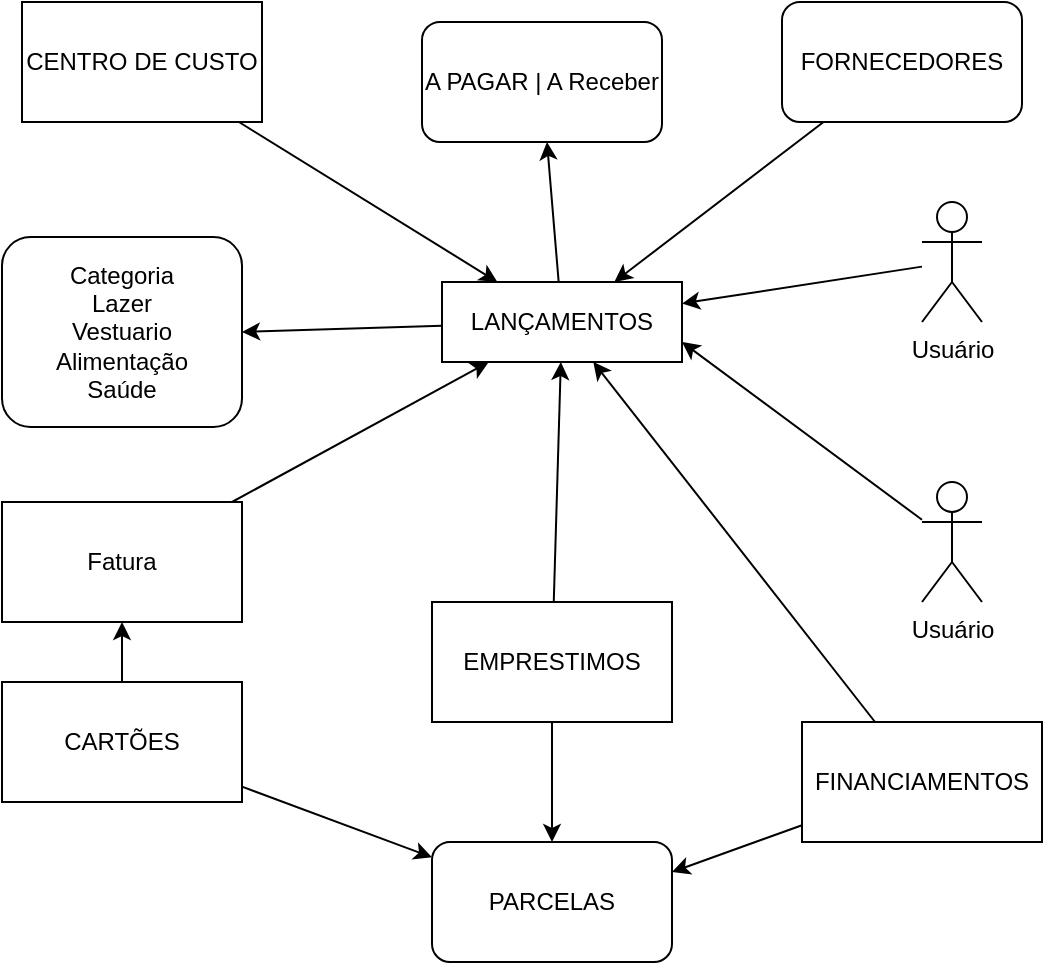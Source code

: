 <mxfile>
    <diagram id="gz1VRWLMrW96LP45Y7YE" name="Page-1">
        <mxGraphModel dx="779" dy="543" grid="1" gridSize="10" guides="1" tooltips="1" connect="1" arrows="1" fold="1" page="1" pageScale="1" pageWidth="850" pageHeight="1100" math="0" shadow="0">
            <root>
                <mxCell id="0"/>
                <mxCell id="1" parent="0"/>
                <mxCell id="12" style="edgeStyle=none;html=1;" edge="1" parent="1" source="8" target="10">
                    <mxGeometry relative="1" as="geometry"/>
                </mxCell>
                <mxCell id="25" style="edgeStyle=none;html=1;entryX=1;entryY=0.5;entryDx=0;entryDy=0;" edge="1" parent="1" source="8" target="24">
                    <mxGeometry relative="1" as="geometry"/>
                </mxCell>
                <mxCell id="8" value="LANÇAMENTOS" style="rounded=0;whiteSpace=wrap;html=1;" vertex="1" parent="1">
                    <mxGeometry x="370" y="270" width="120" height="40" as="geometry"/>
                </mxCell>
                <mxCell id="10" value="A PAGAR | A Receber" style="rounded=1;whiteSpace=wrap;html=1;" vertex="1" parent="1">
                    <mxGeometry x="360" y="140" width="120" height="60" as="geometry"/>
                </mxCell>
                <mxCell id="17" style="edgeStyle=none;html=1;" edge="1" parent="1" source="14" target="8">
                    <mxGeometry relative="1" as="geometry"/>
                </mxCell>
                <mxCell id="14" value="Usuário" style="shape=umlActor;verticalLabelPosition=bottom;verticalAlign=top;html=1;outlineConnect=0;" vertex="1" parent="1">
                    <mxGeometry x="610" y="230" width="30" height="60" as="geometry"/>
                </mxCell>
                <mxCell id="19" style="edgeStyle=none;html=1;entryX=1;entryY=0.75;entryDx=0;entryDy=0;" edge="1" parent="1" source="18" target="8">
                    <mxGeometry relative="1" as="geometry"/>
                </mxCell>
                <mxCell id="18" value="Usuário" style="shape=umlActor;verticalLabelPosition=bottom;verticalAlign=top;html=1;outlineConnect=0;" vertex="1" parent="1">
                    <mxGeometry x="610" y="370" width="30" height="60" as="geometry"/>
                </mxCell>
                <mxCell id="24" value="Categoria&lt;br&gt;Lazer&lt;br&gt;Vestuario&lt;br&gt;Alimentação&lt;br&gt;Saúde" style="rounded=1;whiteSpace=wrap;html=1;" vertex="1" parent="1">
                    <mxGeometry x="150" y="247.5" width="120" height="95" as="geometry"/>
                </mxCell>
                <mxCell id="41" style="edgeStyle=none;html=1;" edge="1" parent="1" source="28" target="30">
                    <mxGeometry relative="1" as="geometry"/>
                </mxCell>
                <mxCell id="48" style="edgeStyle=none;html=1;entryX=0.5;entryY=1;entryDx=0;entryDy=0;" edge="1" parent="1" source="28" target="47">
                    <mxGeometry relative="1" as="geometry"/>
                </mxCell>
                <mxCell id="28" value="CARTÕES" style="rounded=0;whiteSpace=wrap;html=1;" vertex="1" parent="1">
                    <mxGeometry x="150" y="470" width="120" height="60" as="geometry"/>
                </mxCell>
                <mxCell id="30" value="PARCELAS" style="rounded=1;whiteSpace=wrap;html=1;" vertex="1" parent="1">
                    <mxGeometry x="365" y="550" width="120" height="60" as="geometry"/>
                </mxCell>
                <mxCell id="33" style="edgeStyle=none;html=1;" edge="1" parent="1" source="32" target="8">
                    <mxGeometry relative="1" as="geometry"/>
                </mxCell>
                <mxCell id="42" style="edgeStyle=none;html=1;" edge="1" parent="1" source="32" target="30">
                    <mxGeometry relative="1" as="geometry"/>
                </mxCell>
                <mxCell id="32" value="EMPRESTIMOS" style="rounded=0;whiteSpace=wrap;html=1;" vertex="1" parent="1">
                    <mxGeometry x="365" y="430" width="120" height="60" as="geometry"/>
                </mxCell>
                <mxCell id="35" style="edgeStyle=none;html=1;" edge="1" parent="1" source="34" target="8">
                    <mxGeometry relative="1" as="geometry"/>
                </mxCell>
                <mxCell id="43" style="edgeStyle=none;html=1;entryX=1;entryY=0.25;entryDx=0;entryDy=0;" edge="1" parent="1" source="34" target="30">
                    <mxGeometry relative="1" as="geometry"/>
                </mxCell>
                <mxCell id="34" value="FINANCIAMENTOS" style="rounded=0;whiteSpace=wrap;html=1;" vertex="1" parent="1">
                    <mxGeometry x="550" y="490" width="120" height="60" as="geometry"/>
                </mxCell>
                <mxCell id="37" style="edgeStyle=none;html=1;" edge="1" parent="1" source="36" target="8">
                    <mxGeometry relative="1" as="geometry"/>
                </mxCell>
                <mxCell id="36" value="CENTRO DE CUSTO" style="rounded=0;whiteSpace=wrap;html=1;" vertex="1" parent="1">
                    <mxGeometry x="160" y="130" width="120" height="60" as="geometry"/>
                </mxCell>
                <mxCell id="39" style="edgeStyle=none;html=1;" edge="1" parent="1" source="38" target="8">
                    <mxGeometry relative="1" as="geometry"/>
                </mxCell>
                <mxCell id="38" value="FORNECEDORES" style="rounded=1;whiteSpace=wrap;html=1;" vertex="1" parent="1">
                    <mxGeometry x="540" y="130" width="120" height="60" as="geometry"/>
                </mxCell>
                <mxCell id="53" style="edgeStyle=none;html=1;" edge="1" parent="1" source="47" target="8">
                    <mxGeometry relative="1" as="geometry"/>
                </mxCell>
                <mxCell id="47" value="Fatura" style="rounded=0;whiteSpace=wrap;html=1;" vertex="1" parent="1">
                    <mxGeometry x="150" y="380" width="120" height="60" as="geometry"/>
                </mxCell>
            </root>
        </mxGraphModel>
    </diagram>
</mxfile>